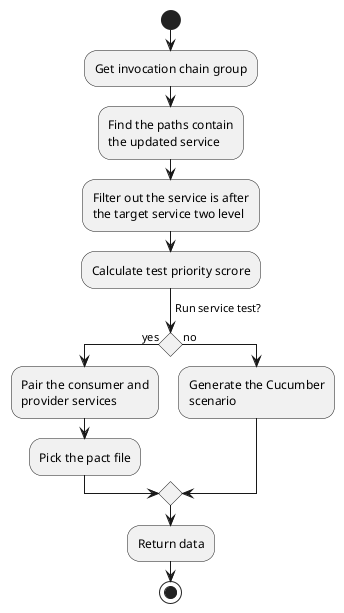@startuml
'scale 2
start
:Get invocation chain group;
:Find the paths contain\nthe updated service;
:Filter out the service is after\nthe target service two level;
:Calculate test priority scrore;
->Run service test?;
if() then (yes)
    :Pair the consumer and\nprovider services;
    :Pick the pact file;
else (no)
    :Generate the Cucumber\nscenario;
endif
:Return data;
stop
@enduml
